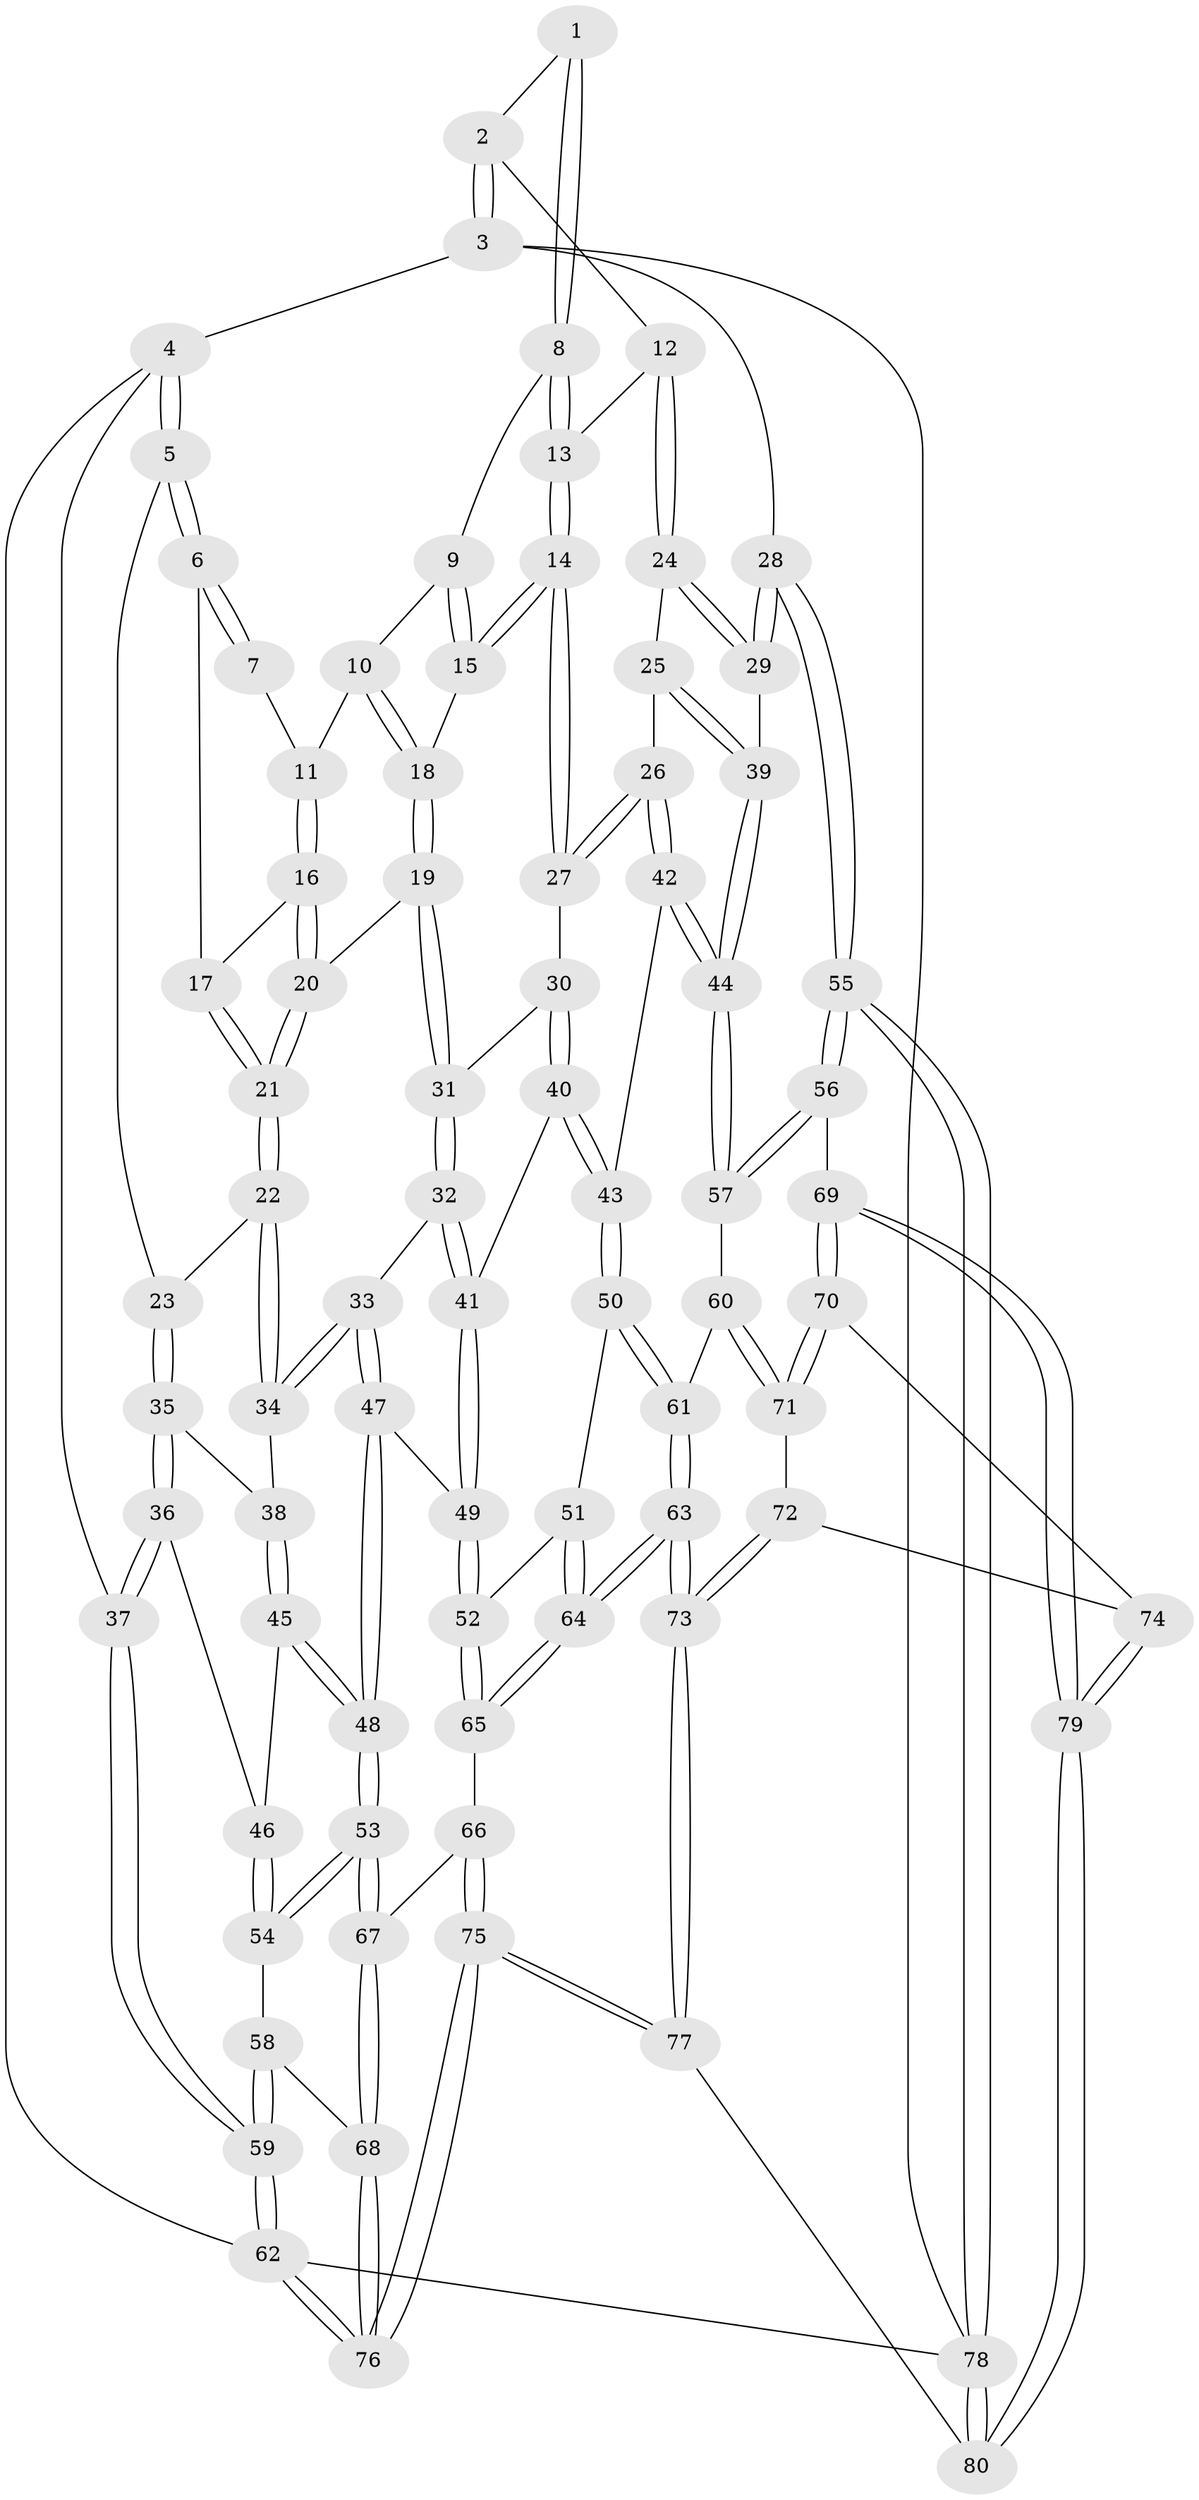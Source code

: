 // coarse degree distribution, {3: 0.20833333333333334, 6: 0.041666666666666664, 5: 0.2916666666666667, 4: 0.3333333333333333, 7: 0.08333333333333333, 2: 0.041666666666666664}
// Generated by graph-tools (version 1.1) at 2025/21/03/04/25 18:21:41]
// undirected, 80 vertices, 197 edges
graph export_dot {
graph [start="1"]
  node [color=gray90,style=filled];
  1 [pos="+0.6716398666120916+0"];
  2 [pos="+1+0"];
  3 [pos="+1+0"];
  4 [pos="+0+0"];
  5 [pos="+0+0"];
  6 [pos="+0+0"];
  7 [pos="+0.2580801244140572+0"];
  8 [pos="+0.613160398414592+0.03964081480146167"];
  9 [pos="+0.537119137206771+0.10415832625044766"];
  10 [pos="+0.48350110462140605+0.11327600891646572"];
  11 [pos="+0.44895746326242303+0.10842909162329088"];
  12 [pos="+0.8400664066947653+0.1478282270749942"];
  13 [pos="+0.702722367694239+0.13533887524288227"];
  14 [pos="+0.6346435435245389+0.2837935414926966"];
  15 [pos="+0.6016249949669349+0.25343928447908326"];
  16 [pos="+0.4196983416260531+0.13494773341504304"];
  17 [pos="+0.18614531765783746+0.0814105184771449"];
  18 [pos="+0.4928080766778704+0.24776055005944028"];
  19 [pos="+0.44039950552930107+0.29563471381293266"];
  20 [pos="+0.3531131964096735+0.24890787643022408"];
  21 [pos="+0.24996093378005127+0.2767069781843434"];
  22 [pos="+0.24942760540443695+0.27777699080603657"];
  23 [pos="+0.09559182638607698+0.305253684013567"];
  24 [pos="+0.8435955028219037+0.15920650904691644"];
  25 [pos="+0.6970798281866952+0.33200039300027"];
  26 [pos="+0.6556183407609505+0.33922581487767306"];
  27 [pos="+0.6527702215366902+0.33765615457725884"];
  28 [pos="+1+0.40495391803741765"];
  29 [pos="+1+0.38813713415761814"];
  30 [pos="+0.5482476733742879+0.3778365703223154"];
  31 [pos="+0.47287228069355774+0.35927530265029384"];
  32 [pos="+0.4104953335266434+0.42229104759938346"];
  33 [pos="+0.2978241868530332+0.44457602804979773"];
  34 [pos="+0.2675457998068497+0.41441347929225086"];
  35 [pos="+0.0253766822664556+0.38943855435244606"];
  36 [pos="+0+0.4521876799303511"];
  37 [pos="+0+0.4539865979060348"];
  38 [pos="+0.16647333801890732+0.46222348018217385"];
  39 [pos="+0.9688799469571837+0.40965957543075565"];
  40 [pos="+0.5269986245169259+0.4973157136104982"];
  41 [pos="+0.48105823593255326+0.5175321557573519"];
  42 [pos="+0.6997112088066184+0.5657734755619196"];
  43 [pos="+0.66133909394516+0.5729204373660126"];
  44 [pos="+0.7422475537122745+0.5869163353694009"];
  45 [pos="+0.13061000969268172+0.5480831294759294"];
  46 [pos="+0.06928436052330013+0.5591692110210561"];
  47 [pos="+0.32964338404509075+0.6217943163299328"];
  48 [pos="+0.25050638535911457+0.6706175865417818"];
  49 [pos="+0.4086007880320116+0.6387540489961158"];
  50 [pos="+0.5321956121108449+0.67050576797965"];
  51 [pos="+0.5267971820961607+0.6719771280168189"];
  52 [pos="+0.4499821594773248+0.6747146157378436"];
  53 [pos="+0.23703031944927833+0.6926521854300454"];
  54 [pos="+0.06077653290541501+0.6960319093459255"];
  55 [pos="+1+0.8294781814535538"];
  56 [pos="+1+0.8077946946571614"];
  57 [pos="+0.7542281651304024+0.6199520367754113"];
  58 [pos="+0.01652480489972691+0.7256212353132498"];
  59 [pos="+0+0.8448980550535724"];
  60 [pos="+0.7028641267099057+0.7497338704669775"];
  61 [pos="+0.665914484366975+0.7733470053419867"];
  62 [pos="+0+1"];
  63 [pos="+0.6136702977568543+0.8667078879244647"];
  64 [pos="+0.5954126741969615+0.8571704408803342"];
  65 [pos="+0.445740357995404+0.8218286701334778"];
  66 [pos="+0.44379693238323636+0.8241034354475252"];
  67 [pos="+0.23519364137122734+0.7715376391530848"];
  68 [pos="+0.2109818408846701+0.858654044554847"];
  69 [pos="+0.9656601173401478+0.8265943657924286"];
  70 [pos="+0.8982512834512895+0.838180413035253"];
  71 [pos="+0.7843198737908229+0.8260682298754839"];
  72 [pos="+0.7297840769021315+0.8808071759587014"];
  73 [pos="+0.6237454053744875+0.897319141786906"];
  74 [pos="+0.7779970131403677+0.9357212565819333"];
  75 [pos="+0.2806190268759129+1"];
  76 [pos="+0.17683053620204361+1"];
  77 [pos="+0.5927113367871463+1"];
  78 [pos="+1+1"];
  79 [pos="+0.7494883329174036+1"];
  80 [pos="+0.6748984303004718+1"];
  1 -- 2;
  1 -- 8;
  1 -- 8;
  2 -- 3;
  2 -- 3;
  2 -- 12;
  3 -- 4;
  3 -- 28;
  3 -- 78;
  4 -- 5;
  4 -- 5;
  4 -- 37;
  4 -- 62;
  5 -- 6;
  5 -- 6;
  5 -- 23;
  6 -- 7;
  6 -- 7;
  6 -- 17;
  7 -- 11;
  8 -- 9;
  8 -- 13;
  8 -- 13;
  9 -- 10;
  9 -- 15;
  9 -- 15;
  10 -- 11;
  10 -- 18;
  10 -- 18;
  11 -- 16;
  11 -- 16;
  12 -- 13;
  12 -- 24;
  12 -- 24;
  13 -- 14;
  13 -- 14;
  14 -- 15;
  14 -- 15;
  14 -- 27;
  14 -- 27;
  15 -- 18;
  16 -- 17;
  16 -- 20;
  16 -- 20;
  17 -- 21;
  17 -- 21;
  18 -- 19;
  18 -- 19;
  19 -- 20;
  19 -- 31;
  19 -- 31;
  20 -- 21;
  20 -- 21;
  21 -- 22;
  21 -- 22;
  22 -- 23;
  22 -- 34;
  22 -- 34;
  23 -- 35;
  23 -- 35;
  24 -- 25;
  24 -- 29;
  24 -- 29;
  25 -- 26;
  25 -- 39;
  25 -- 39;
  26 -- 27;
  26 -- 27;
  26 -- 42;
  26 -- 42;
  27 -- 30;
  28 -- 29;
  28 -- 29;
  28 -- 55;
  28 -- 55;
  29 -- 39;
  30 -- 31;
  30 -- 40;
  30 -- 40;
  31 -- 32;
  31 -- 32;
  32 -- 33;
  32 -- 41;
  32 -- 41;
  33 -- 34;
  33 -- 34;
  33 -- 47;
  33 -- 47;
  34 -- 38;
  35 -- 36;
  35 -- 36;
  35 -- 38;
  36 -- 37;
  36 -- 37;
  36 -- 46;
  37 -- 59;
  37 -- 59;
  38 -- 45;
  38 -- 45;
  39 -- 44;
  39 -- 44;
  40 -- 41;
  40 -- 43;
  40 -- 43;
  41 -- 49;
  41 -- 49;
  42 -- 43;
  42 -- 44;
  42 -- 44;
  43 -- 50;
  43 -- 50;
  44 -- 57;
  44 -- 57;
  45 -- 46;
  45 -- 48;
  45 -- 48;
  46 -- 54;
  46 -- 54;
  47 -- 48;
  47 -- 48;
  47 -- 49;
  48 -- 53;
  48 -- 53;
  49 -- 52;
  49 -- 52;
  50 -- 51;
  50 -- 61;
  50 -- 61;
  51 -- 52;
  51 -- 64;
  51 -- 64;
  52 -- 65;
  52 -- 65;
  53 -- 54;
  53 -- 54;
  53 -- 67;
  53 -- 67;
  54 -- 58;
  55 -- 56;
  55 -- 56;
  55 -- 78;
  55 -- 78;
  56 -- 57;
  56 -- 57;
  56 -- 69;
  57 -- 60;
  58 -- 59;
  58 -- 59;
  58 -- 68;
  59 -- 62;
  59 -- 62;
  60 -- 61;
  60 -- 71;
  60 -- 71;
  61 -- 63;
  61 -- 63;
  62 -- 76;
  62 -- 76;
  62 -- 78;
  63 -- 64;
  63 -- 64;
  63 -- 73;
  63 -- 73;
  64 -- 65;
  64 -- 65;
  65 -- 66;
  66 -- 67;
  66 -- 75;
  66 -- 75;
  67 -- 68;
  67 -- 68;
  68 -- 76;
  68 -- 76;
  69 -- 70;
  69 -- 70;
  69 -- 79;
  69 -- 79;
  70 -- 71;
  70 -- 71;
  70 -- 74;
  71 -- 72;
  72 -- 73;
  72 -- 73;
  72 -- 74;
  73 -- 77;
  73 -- 77;
  74 -- 79;
  74 -- 79;
  75 -- 76;
  75 -- 76;
  75 -- 77;
  75 -- 77;
  77 -- 80;
  78 -- 80;
  78 -- 80;
  79 -- 80;
  79 -- 80;
}
